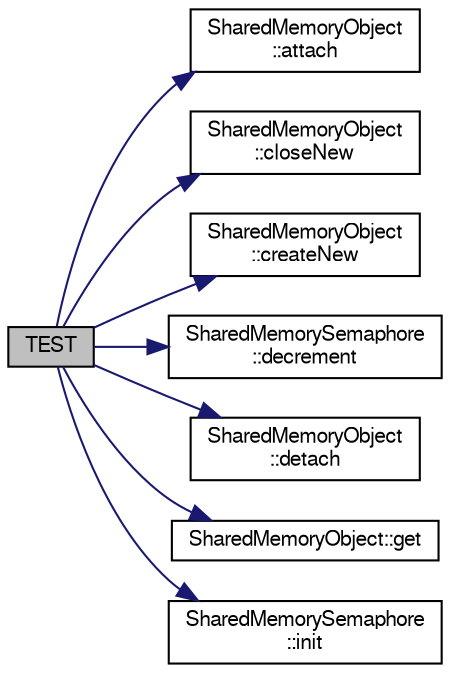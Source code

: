digraph "TEST"
{
  edge [fontname="FreeSans",fontsize="10",labelfontname="FreeSans",labelfontsize="10"];
  node [fontname="FreeSans",fontsize="10",shape=record];
  rankdir="LR";
  Node1 [label="TEST",height=0.2,width=0.4,color="black", fillcolor="grey75", style="filled", fontcolor="black"];
  Node1 -> Node2 [color="midnightblue",fontsize="10",style="solid",fontname="FreeSans"];
  Node2 [label="SharedMemoryObject\l::attach",height=0.2,width=0.4,color="black", fillcolor="white", style="filled",URL="$d1/d8d/class_shared_memory_object.html#a62656128cd792e54088e8f75315d05bc"];
  Node1 -> Node3 [color="midnightblue",fontsize="10",style="solid",fontname="FreeSans"];
  Node3 [label="SharedMemoryObject\l::closeNew",height=0.2,width=0.4,color="black", fillcolor="white", style="filled",URL="$d1/d8d/class_shared_memory_object.html#a36d86f30045bfd852bd784a2f87fadef"];
  Node1 -> Node4 [color="midnightblue",fontsize="10",style="solid",fontname="FreeSans"];
  Node4 [label="SharedMemoryObject\l::createNew",height=0.2,width=0.4,color="black", fillcolor="white", style="filled",URL="$d1/d8d/class_shared_memory_object.html#a6b21aa9ce01bcd55504953446dc2ab2b"];
  Node1 -> Node5 [color="midnightblue",fontsize="10",style="solid",fontname="FreeSans"];
  Node5 [label="SharedMemorySemaphore\l::decrement",height=0.2,width=0.4,color="black", fillcolor="white", style="filled",URL="$db/d41/class_shared_memory_semaphore.html#a92848ad136712dbfd7ce309e1ac472d9"];
  Node1 -> Node6 [color="midnightblue",fontsize="10",style="solid",fontname="FreeSans"];
  Node6 [label="SharedMemoryObject\l::detach",height=0.2,width=0.4,color="black", fillcolor="white", style="filled",URL="$d1/d8d/class_shared_memory_object.html#a1678883b8fae1cb2eb9379390f159ee1"];
  Node1 -> Node7 [color="midnightblue",fontsize="10",style="solid",fontname="FreeSans"];
  Node7 [label="SharedMemoryObject::get",height=0.2,width=0.4,color="black", fillcolor="white", style="filled",URL="$d1/d8d/class_shared_memory_object.html#ac3647a51b19b036e3cf42ac1f2505dff"];
  Node1 -> Node8 [color="midnightblue",fontsize="10",style="solid",fontname="FreeSans"];
  Node8 [label="SharedMemorySemaphore\l::init",height=0.2,width=0.4,color="black", fillcolor="white", style="filled",URL="$db/d41/class_shared_memory_semaphore.html#acb002c7dce852e4548ee4b8a32e67b97"];
}
